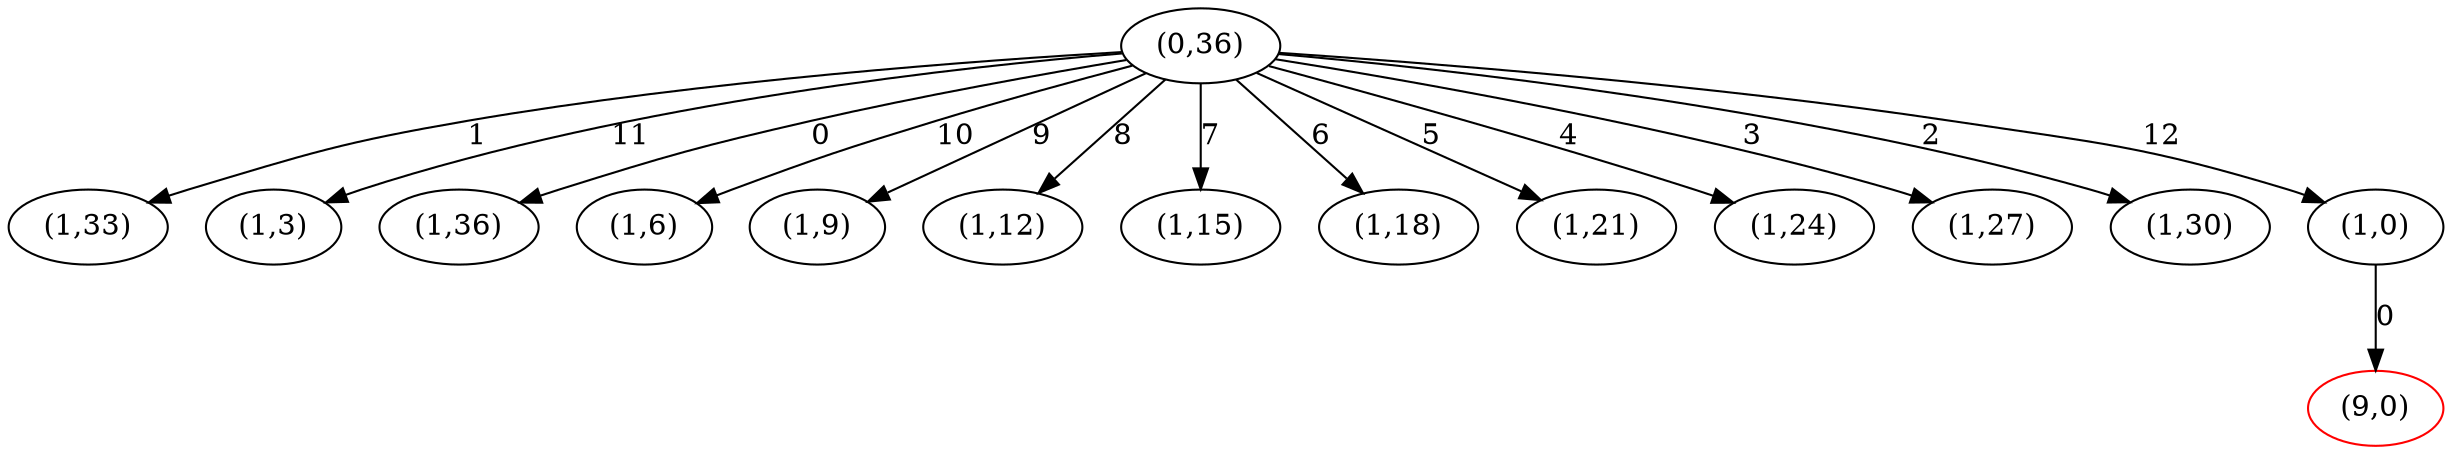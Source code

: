 strict digraph G {
  1 [ label="(1,33)" ];
  2 [ label="(1,3)" ];
  3 [ label="(1,36)" ];
  4 [ label="(0,36)" ];
  5 [ label="(1,6)" ];
  6 [ label="(1,9)" ];
  7 [ label="(1,12)" ];
  8 [ label="(1,15)" ];
  9 [ label="(1,18)" ];
  10 [ label="(1,21)" ];
  11 [ label="(1,24)" ];
  12 [ color="red" label="(9,0)" ];
  13 [ label="(1,27)" ];
  14 [ label="(1,30)" ];
  15 [ label="(1,0)" ];
  4 -> 1 [ color="black" label="1" ];
  4 -> 2 [ color="black" label="11" ];
  4 -> 3 [ color="black" label="0" ];
  4 -> 5 [ color="black" label="10" ];
  4 -> 6 [ color="black" label="9" ];
  4 -> 7 [ color="black" label="8" ];
  4 -> 8 [ color="black" label="7" ];
  4 -> 9 [ color="black" label="6" ];
  4 -> 10 [ color="black" label="5" ];
  4 -> 11 [ color="black" label="4" ];
  15 -> 12 [ color="black" label="0" ];
  4 -> 13 [ color="black" label="3" ];
  4 -> 14 [ color="black" label="2" ];
  4 -> 15 [ color="black" label="12" ];
}

